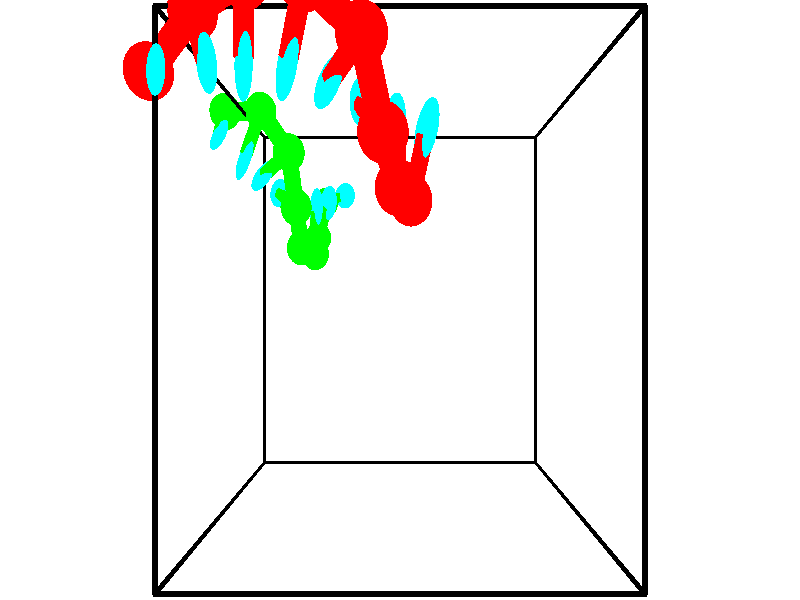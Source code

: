 // switches for output
#declare DRAW_BASES = 1; // possible values are 0, 1; only relevant for DNA ribbons
#declare DRAW_BASES_TYPE = 3; // possible values are 1, 2, 3; only relevant for DNA ribbons
#declare DRAW_FOG = 0; // set to 1 to enable fog

#include "colors.inc"

#include "transforms.inc"
background { rgb <1, 1, 1>}

#default {
   normal{
       ripples 0.25
       frequency 0.20
       turbulence 0.2
       lambda 5
   }
	finish {
		phong 0.1
		phong_size 40.
	}
}

// original window dimensions: 1024x640


// camera settings

camera {
	sky <-0, 1, 0>
	up <-0, 1, 0>
	right 1.6 * <1, 0, 0>
	location <2.5, 2.5, 11.1562>
	look_at <2.5, 2.5, 2.5>
	direction <0, 0, -8.6562>
	angle 67.0682
}


# declare cpy_camera_pos = <2.5, 2.5, 11.1562>;
# if (DRAW_FOG = 1)
fog {
	fog_type 2
	up vnormalize(cpy_camera_pos)
	color rgbt<1,1,1,0.3>
	distance 1e-5
	fog_alt 3e-3
	fog_offset 4
}
# end


// LIGHTS

# declare lum = 6;
global_settings {
	ambient_light rgb lum * <0.05, 0.05, 0.05>
	max_trace_level 15
}# declare cpy_direct_light_amount = 0.25;
light_source
{	1000 * <-1, -1, 1>,
	rgb lum * cpy_direct_light_amount
	parallel
}

light_source
{	1000 * <1, 1, -1>,
	rgb lum * cpy_direct_light_amount
	parallel
}

// strand 0

// nucleotide -1

// particle -1
sphere {
	<2.628269, 3.464436, 4.123385> 0.250000
	pigment { color rgbt <1,0,0,0> }
	no_shadow
}
cylinder {
	<2.728809, 3.840553, 4.215186>,  <2.789133, 4.066224, 4.270266>, 0.100000
	pigment { color rgbt <1,0,0,0> }
	no_shadow
}
cylinder {
	<2.728809, 3.840553, 4.215186>,  <2.628269, 3.464436, 4.123385>, 0.100000
	pigment { color rgbt <1,0,0,0> }
	no_shadow
}

// particle -1
sphere {
	<2.728809, 3.840553, 4.215186> 0.100000
	pigment { color rgbt <1,0,0,0> }
	no_shadow
}
sphere {
	0, 1
	scale<0.080000,0.200000,0.300000>
	matrix <-0.851478, 0.102066, 0.514362,
		0.460227, -0.324699, 0.826294,
		0.251349, 0.940294, 0.229501,
		2.804214, 4.122642, 4.284036>
	pigment { color rgbt <0,1,1,0> }
	no_shadow
}
cylinder {
	<2.483491, 3.487615, 4.781108>,  <2.628269, 3.464436, 4.123385>, 0.130000
	pigment { color rgbt <1,0,0,0> }
	no_shadow
}

// nucleotide -1

// particle -1
sphere {
	<2.483491, 3.487615, 4.781108> 0.250000
	pigment { color rgbt <1,0,0,0> }
	no_shadow
}
cylinder {
	<2.461727, 3.855915, 4.626573>,  <2.448669, 4.076895, 4.533852>, 0.100000
	pigment { color rgbt <1,0,0,0> }
	no_shadow
}
cylinder {
	<2.461727, 3.855915, 4.626573>,  <2.483491, 3.487615, 4.781108>, 0.100000
	pigment { color rgbt <1,0,0,0> }
	no_shadow
}

// particle -1
sphere {
	<2.461727, 3.855915, 4.626573> 0.100000
	pigment { color rgbt <1,0,0,0> }
	no_shadow
}
sphere {
	0, 1
	scale<0.080000,0.200000,0.300000>
	matrix <-0.879616, 0.138913, 0.454950,
		0.472563, 0.364584, 0.802348,
		-0.054410, 0.920751, -0.386339,
		2.445404, 4.132140, 4.510672>
	pigment { color rgbt <0,1,1,0> }
	no_shadow
}
cylinder {
	<2.334257, 3.858819, 5.292537>,  <2.483491, 3.487615, 4.781108>, 0.130000
	pigment { color rgbt <1,0,0,0> }
	no_shadow
}

// nucleotide -1

// particle -1
sphere {
	<2.334257, 3.858819, 5.292537> 0.250000
	pigment { color rgbt <1,0,0,0> }
	no_shadow
}
cylinder {
	<2.194115, 4.080940, 4.990838>,  <2.110029, 4.214213, 4.809818>, 0.100000
	pigment { color rgbt <1,0,0,0> }
	no_shadow
}
cylinder {
	<2.194115, 4.080940, 4.990838>,  <2.334257, 3.858819, 5.292537>, 0.100000
	pigment { color rgbt <1,0,0,0> }
	no_shadow
}

// particle -1
sphere {
	<2.194115, 4.080940, 4.990838> 0.100000
	pigment { color rgbt <1,0,0,0> }
	no_shadow
}
sphere {
	0, 1
	scale<0.080000,0.200000,0.300000>
	matrix <-0.895368, 0.037781, 0.443722,
		0.274896, 0.830790, 0.483963,
		-0.350355, 0.555303, -0.754248,
		2.089008, 4.247531, 4.764564>
	pigment { color rgbt <0,1,1,0> }
	no_shadow
}
cylinder {
	<2.137012, 4.603106, 5.448717>,  <2.334257, 3.858819, 5.292537>, 0.130000
	pigment { color rgbt <1,0,0,0> }
	no_shadow
}

// nucleotide -1

// particle -1
sphere {
	<2.137012, 4.603106, 5.448717> 0.250000
	pigment { color rgbt <1,0,0,0> }
	no_shadow
}
cylinder {
	<1.920994, 4.474518, 5.137588>,  <1.791383, 4.397365, 4.950910>, 0.100000
	pigment { color rgbt <1,0,0,0> }
	no_shadow
}
cylinder {
	<1.920994, 4.474518, 5.137588>,  <2.137012, 4.603106, 5.448717>, 0.100000
	pigment { color rgbt <1,0,0,0> }
	no_shadow
}

// particle -1
sphere {
	<1.920994, 4.474518, 5.137588> 0.100000
	pigment { color rgbt <1,0,0,0> }
	no_shadow
}
sphere {
	0, 1
	scale<0.080000,0.200000,0.300000>
	matrix <-0.840988, 0.169855, 0.513700,
		-0.033023, 0.931561, -0.362083,
		-0.540044, -0.321472, -0.777822,
		1.758981, 4.378076, 4.904241>
	pigment { color rgbt <0,1,1,0> }
	no_shadow
}
cylinder {
	<1.571807, 5.075126, 5.341989>,  <2.137012, 4.603106, 5.448717>, 0.130000
	pigment { color rgbt <1,0,0,0> }
	no_shadow
}

// nucleotide -1

// particle -1
sphere {
	<1.571807, 5.075126, 5.341989> 0.250000
	pigment { color rgbt <1,0,0,0> }
	no_shadow
}
cylinder {
	<1.448700, 4.731609, 5.178156>,  <1.374836, 4.525499, 5.079857>, 0.100000
	pigment { color rgbt <1,0,0,0> }
	no_shadow
}
cylinder {
	<1.448700, 4.731609, 5.178156>,  <1.571807, 5.075126, 5.341989>, 0.100000
	pigment { color rgbt <1,0,0,0> }
	no_shadow
}

// particle -1
sphere {
	<1.448700, 4.731609, 5.178156> 0.100000
	pigment { color rgbt <1,0,0,0> }
	no_shadow
}
sphere {
	0, 1
	scale<0.080000,0.200000,0.300000>
	matrix <-0.857490, 0.063815, 0.510528,
		-0.412300, 0.508336, -0.756045,
		-0.307767, -0.858791, -0.409582,
		1.356370, 4.473972, 5.055282>
	pigment { color rgbt <0,1,1,0> }
	no_shadow
}
cylinder {
	<0.937321, 5.179139, 5.123381>,  <1.571807, 5.075126, 5.341989>, 0.130000
	pigment { color rgbt <1,0,0,0> }
	no_shadow
}

// nucleotide -1

// particle -1
sphere {
	<0.937321, 5.179139, 5.123381> 0.250000
	pigment { color rgbt <1,0,0,0> }
	no_shadow
}
cylinder {
	<0.922417, 4.782997, 5.070003>,  <0.913474, 4.545312, 5.037976>, 0.100000
	pigment { color rgbt <1,0,0,0> }
	no_shadow
}
cylinder {
	<0.922417, 4.782997, 5.070003>,  <0.937321, 5.179139, 5.123381>, 0.100000
	pigment { color rgbt <1,0,0,0> }
	no_shadow
}

// particle -1
sphere {
	<0.922417, 4.782997, 5.070003> 0.100000
	pigment { color rgbt <1,0,0,0> }
	no_shadow
}
sphere {
	0, 1
	scale<0.080000,0.200000,0.300000>
	matrix <-0.889544, -0.027975, 0.455993,
		-0.455328, 0.135696, -0.879922,
		-0.037261, -0.990356, -0.133445,
		0.911238, 4.485890, 5.029969>
	pigment { color rgbt <0,1,1,0> }
	no_shadow
}
cylinder {
	<0.346980, 4.999442, 4.883823>,  <0.937321, 5.179139, 5.123381>, 0.130000
	pigment { color rgbt <1,0,0,0> }
	no_shadow
}

// nucleotide -1

// particle -1
sphere {
	<0.346980, 4.999442, 4.883823> 0.250000
	pigment { color rgbt <1,0,0,0> }
	no_shadow
}
cylinder {
	<0.489868, 4.681076, 5.079339>,  <0.575601, 4.490057, 5.196648>, 0.100000
	pigment { color rgbt <1,0,0,0> }
	no_shadow
}
cylinder {
	<0.489868, 4.681076, 5.079339>,  <0.346980, 4.999442, 4.883823>, 0.100000
	pigment { color rgbt <1,0,0,0> }
	no_shadow
}

// particle -1
sphere {
	<0.489868, 4.681076, 5.079339> 0.100000
	pigment { color rgbt <1,0,0,0> }
	no_shadow
}
sphere {
	0, 1
	scale<0.080000,0.200000,0.300000>
	matrix <-0.856204, -0.069919, 0.511885,
		-0.373241, -0.601358, -0.706442,
		0.357220, -0.795914, 0.488789,
		0.597034, 4.442302, 5.225976>
	pigment { color rgbt <0,1,1,0> }
	no_shadow
}
cylinder {
	<-0.147709, 4.508251, 4.794389>,  <0.346980, 4.999442, 4.883823>, 0.130000
	pigment { color rgbt <1,0,0,0> }
	no_shadow
}

// nucleotide -1

// particle -1
sphere {
	<-0.147709, 4.508251, 4.794389> 0.250000
	pigment { color rgbt <1,0,0,0> }
	no_shadow
}
cylinder {
	<0.032257, 4.407391, 5.137083>,  <0.140237, 4.346874, 5.342700>, 0.100000
	pigment { color rgbt <1,0,0,0> }
	no_shadow
}
cylinder {
	<0.032257, 4.407391, 5.137083>,  <-0.147709, 4.508251, 4.794389>, 0.100000
	pigment { color rgbt <1,0,0,0> }
	no_shadow
}

// particle -1
sphere {
	<0.032257, 4.407391, 5.137083> 0.100000
	pigment { color rgbt <1,0,0,0> }
	no_shadow
}
sphere {
	0, 1
	scale<0.080000,0.200000,0.300000>
	matrix <-0.883124, 0.017162, 0.468825,
		-0.132918, -0.967536, -0.214960,
		0.449916, -0.252151, 0.856735,
		0.167232, 4.331746, 5.394104>
	pigment { color rgbt <0,1,1,0> }
	no_shadow
}
// strand 1

// nucleotide -1

// particle -1
sphere {
	<-0.432338, 5.131185, 1.040367> 0.250000
	pigment { color rgbt <0,1,0,0> }
	no_shadow
}
cylinder {
	<-0.396645, 4.876667, 1.346874>,  <-0.375228, 4.723956, 1.530779>, 0.100000
	pigment { color rgbt <0,1,0,0> }
	no_shadow
}
cylinder {
	<-0.396645, 4.876667, 1.346874>,  <-0.432338, 5.131185, 1.040367>, 0.100000
	pigment { color rgbt <0,1,0,0> }
	no_shadow
}

// particle -1
sphere {
	<-0.396645, 4.876667, 1.346874> 0.100000
	pigment { color rgbt <0,1,0,0> }
	no_shadow
}
sphere {
	0, 1
	scale<0.080000,0.200000,0.300000>
	matrix <0.677705, -0.524999, -0.514870,
		0.729899, 0.565247, 0.384373,
		0.089234, -0.636295, 0.766268,
		-0.369874, 4.685779, 1.576755>
	pigment { color rgbt <0,1,1,0> }
	no_shadow
}
cylinder {
	<0.239869, 5.055561, 1.362505>,  <-0.432338, 5.131185, 1.040367>, 0.130000
	pigment { color rgbt <0,1,0,0> }
	no_shadow
}

// nucleotide -1

// particle -1
sphere {
	<0.239869, 5.055561, 1.362505> 0.250000
	pigment { color rgbt <0,1,0,0> }
	no_shadow
}
cylinder {
	<0.087753, 4.685703, 1.354348>,  <-0.003516, 4.463789, 1.349453>, 0.100000
	pigment { color rgbt <0,1,0,0> }
	no_shadow
}
cylinder {
	<0.087753, 4.685703, 1.354348>,  <0.239869, 5.055561, 1.362505>, 0.100000
	pigment { color rgbt <0,1,0,0> }
	no_shadow
}

// particle -1
sphere {
	<0.087753, 4.685703, 1.354348> 0.100000
	pigment { color rgbt <0,1,0,0> }
	no_shadow
}
sphere {
	0, 1
	scale<0.080000,0.200000,0.300000>
	matrix <0.775574, -0.306812, -0.551681,
		0.503851, -0.225615, 0.833806,
		-0.380289, -0.924643, -0.020394,
		-0.026333, 4.408310, 1.348230>
	pigment { color rgbt <0,1,1,0> }
	no_shadow
}
cylinder {
	<0.732566, 4.452223, 1.568272>,  <0.239869, 5.055561, 1.362505>, 0.130000
	pigment { color rgbt <0,1,0,0> }
	no_shadow
}

// nucleotide -1

// particle -1
sphere {
	<0.732566, 4.452223, 1.568272> 0.250000
	pigment { color rgbt <0,1,0,0> }
	no_shadow
}
cylinder {
	<0.442413, 4.315441, 1.329311>,  <0.268322, 4.233372, 1.185935>, 0.100000
	pigment { color rgbt <0,1,0,0> }
	no_shadow
}
cylinder {
	<0.442413, 4.315441, 1.329311>,  <0.732566, 4.452223, 1.568272>, 0.100000
	pigment { color rgbt <0,1,0,0> }
	no_shadow
}

// particle -1
sphere {
	<0.442413, 4.315441, 1.329311> 0.100000
	pigment { color rgbt <0,1,0,0> }
	no_shadow
}
sphere {
	0, 1
	scale<0.080000,0.200000,0.300000>
	matrix <0.688231, -0.376159, -0.620357,
		-0.012583, -0.861145, 0.508203,
		-0.725383, -0.341955, -0.597400,
		0.224799, 4.212855, 1.150091>
	pigment { color rgbt <0,1,1,0> }
	no_shadow
}
cylinder {
	<0.809572, 3.757255, 1.332523>,  <0.732566, 4.452223, 1.568272>, 0.130000
	pigment { color rgbt <0,1,0,0> }
	no_shadow
}

// nucleotide -1

// particle -1
sphere {
	<0.809572, 3.757255, 1.332523> 0.250000
	pigment { color rgbt <0,1,0,0> }
	no_shadow
}
cylinder {
	<0.594452, 3.912689, 1.033252>,  <0.465380, 4.005949, 0.853689>, 0.100000
	pigment { color rgbt <0,1,0,0> }
	no_shadow
}
cylinder {
	<0.594452, 3.912689, 1.033252>,  <0.809572, 3.757255, 1.332523>, 0.100000
	pigment { color rgbt <0,1,0,0> }
	no_shadow
}

// particle -1
sphere {
	<0.594452, 3.912689, 1.033252> 0.100000
	pigment { color rgbt <0,1,0,0> }
	no_shadow
}
sphere {
	0, 1
	scale<0.080000,0.200000,0.300000>
	matrix <0.708344, -0.272980, -0.650946,
		-0.457186, -0.880048, -0.128444,
		-0.537801, 0.388585, -0.748179,
		0.433112, 4.029265, 0.808798>
	pigment { color rgbt <0,1,1,0> }
	no_shadow
}
cylinder {
	<0.807545, 3.246655, 0.770345>,  <0.809572, 3.757255, 1.332523>, 0.130000
	pigment { color rgbt <0,1,0,0> }
	no_shadow
}

// nucleotide -1

// particle -1
sphere {
	<0.807545, 3.246655, 0.770345> 0.250000
	pigment { color rgbt <0,1,0,0> }
	no_shadow
}
cylinder {
	<0.745010, 3.606369, 0.606957>,  <0.707490, 3.822197, 0.508924>, 0.100000
	pigment { color rgbt <0,1,0,0> }
	no_shadow
}
cylinder {
	<0.745010, 3.606369, 0.606957>,  <0.807545, 3.246655, 0.770345>, 0.100000
	pigment { color rgbt <0,1,0,0> }
	no_shadow
}

// particle -1
sphere {
	<0.745010, 3.606369, 0.606957> 0.100000
	pigment { color rgbt <0,1,0,0> }
	no_shadow
}
sphere {
	0, 1
	scale<0.080000,0.200000,0.300000>
	matrix <0.748511, -0.161955, -0.643041,
		-0.644431, -0.406275, -0.647804,
		-0.156337, 0.899284, -0.408470,
		0.698109, 3.876154, 0.484416>
	pigment { color rgbt <0,1,1,0> }
	no_shadow
}
cylinder {
	<0.944816, 3.206107, 0.081386>,  <0.807545, 3.246655, 0.770345>, 0.130000
	pigment { color rgbt <0,1,0,0> }
	no_shadow
}

// nucleotide -1

// particle -1
sphere {
	<0.944816, 3.206107, 0.081386> 0.250000
	pigment { color rgbt <0,1,0,0> }
	no_shadow
}
cylinder {
	<0.957001, 3.605709, 0.094400>,  <0.964311, 3.845471, 0.102208>, 0.100000
	pigment { color rgbt <0,1,0,0> }
	no_shadow
}
cylinder {
	<0.957001, 3.605709, 0.094400>,  <0.944816, 3.206107, 0.081386>, 0.100000
	pigment { color rgbt <0,1,0,0> }
	no_shadow
}

// particle -1
sphere {
	<0.957001, 3.605709, 0.094400> 0.100000
	pigment { color rgbt <0,1,0,0> }
	no_shadow
}
sphere {
	0, 1
	scale<0.080000,0.200000,0.300000>
	matrix <0.799052, -0.004783, -0.601242,
		-0.600489, 0.044312, -0.798404,
		0.030461, 0.999006, 0.032535,
		0.966139, 3.905411, 0.104160>
	pigment { color rgbt <0,1,1,0> }
	no_shadow
}
cylinder {
	<0.898926, 3.514146, -0.664663>,  <0.944816, 3.206107, 0.081386>, 0.130000
	pigment { color rgbt <0,1,0,0> }
	no_shadow
}

// nucleotide -1

// particle -1
sphere {
	<0.898926, 3.514146, -0.664663> 0.250000
	pigment { color rgbt <0,1,0,0> }
	no_shadow
}
cylinder {
	<1.039658, 3.804771, -0.428588>,  <1.124097, 3.979147, -0.286944>, 0.100000
	pigment { color rgbt <0,1,0,0> }
	no_shadow
}
cylinder {
	<1.039658, 3.804771, -0.428588>,  <0.898926, 3.514146, -0.664663>, 0.100000
	pigment { color rgbt <0,1,0,0> }
	no_shadow
}

// particle -1
sphere {
	<1.039658, 3.804771, -0.428588> 0.100000
	pigment { color rgbt <0,1,0,0> }
	no_shadow
}
sphere {
	0, 1
	scale<0.080000,0.200000,0.300000>
	matrix <0.669919, 0.244918, -0.700874,
		-0.653777, 0.641966, -0.400569,
		0.351830, 0.726564, 0.590187,
		1.145207, 4.022741, -0.251532>
	pigment { color rgbt <0,1,1,0> }
	no_shadow
}
cylinder {
	<0.991094, 4.139290, -1.067286>,  <0.898926, 3.514146, -0.664663>, 0.130000
	pigment { color rgbt <0,1,0,0> }
	no_shadow
}

// nucleotide -1

// particle -1
sphere {
	<0.991094, 4.139290, -1.067286> 0.250000
	pigment { color rgbt <0,1,0,0> }
	no_shadow
}
cylinder {
	<1.245239, 4.162739, -0.759292>,  <1.397727, 4.176808, -0.574496>, 0.100000
	pigment { color rgbt <0,1,0,0> }
	no_shadow
}
cylinder {
	<1.245239, 4.162739, -0.759292>,  <0.991094, 4.139290, -1.067286>, 0.100000
	pigment { color rgbt <0,1,0,0> }
	no_shadow
}

// particle -1
sphere {
	<1.245239, 4.162739, -0.759292> 0.100000
	pigment { color rgbt <0,1,0,0> }
	no_shadow
}
sphere {
	0, 1
	scale<0.080000,0.200000,0.300000>
	matrix <0.743282, 0.223949, -0.630379,
		-0.209391, 0.972836, 0.098717,
		0.635364, 0.058621, 0.769985,
		1.435848, 4.180325, -0.528297>
	pigment { color rgbt <0,1,1,0> }
	no_shadow
}
// box output
cylinder {
	<0.000000, 0.000000, 0.000000>,  <5.000000, 0.000000, 0.000000>, 0.025000
	pigment { color rgbt <0,0,0,0> }
	no_shadow
}
cylinder {
	<0.000000, 0.000000, 0.000000>,  <0.000000, 5.000000, 0.000000>, 0.025000
	pigment { color rgbt <0,0,0,0> }
	no_shadow
}
cylinder {
	<0.000000, 0.000000, 0.000000>,  <0.000000, 0.000000, 5.000000>, 0.025000
	pigment { color rgbt <0,0,0,0> }
	no_shadow
}
cylinder {
	<5.000000, 5.000000, 5.000000>,  <0.000000, 5.000000, 5.000000>, 0.025000
	pigment { color rgbt <0,0,0,0> }
	no_shadow
}
cylinder {
	<5.000000, 5.000000, 5.000000>,  <5.000000, 0.000000, 5.000000>, 0.025000
	pigment { color rgbt <0,0,0,0> }
	no_shadow
}
cylinder {
	<5.000000, 5.000000, 5.000000>,  <5.000000, 5.000000, 0.000000>, 0.025000
	pigment { color rgbt <0,0,0,0> }
	no_shadow
}
cylinder {
	<0.000000, 0.000000, 5.000000>,  <0.000000, 5.000000, 5.000000>, 0.025000
	pigment { color rgbt <0,0,0,0> }
	no_shadow
}
cylinder {
	<0.000000, 0.000000, 5.000000>,  <5.000000, 0.000000, 5.000000>, 0.025000
	pigment { color rgbt <0,0,0,0> }
	no_shadow
}
cylinder {
	<5.000000, 5.000000, 0.000000>,  <0.000000, 5.000000, 0.000000>, 0.025000
	pigment { color rgbt <0,0,0,0> }
	no_shadow
}
cylinder {
	<5.000000, 5.000000, 0.000000>,  <5.000000, 0.000000, 0.000000>, 0.025000
	pigment { color rgbt <0,0,0,0> }
	no_shadow
}
cylinder {
	<5.000000, 0.000000, 5.000000>,  <5.000000, 0.000000, 0.000000>, 0.025000
	pigment { color rgbt <0,0,0,0> }
	no_shadow
}
cylinder {
	<0.000000, 5.000000, 0.000000>,  <0.000000, 5.000000, 5.000000>, 0.025000
	pigment { color rgbt <0,0,0,0> }
	no_shadow
}
// end of box output
